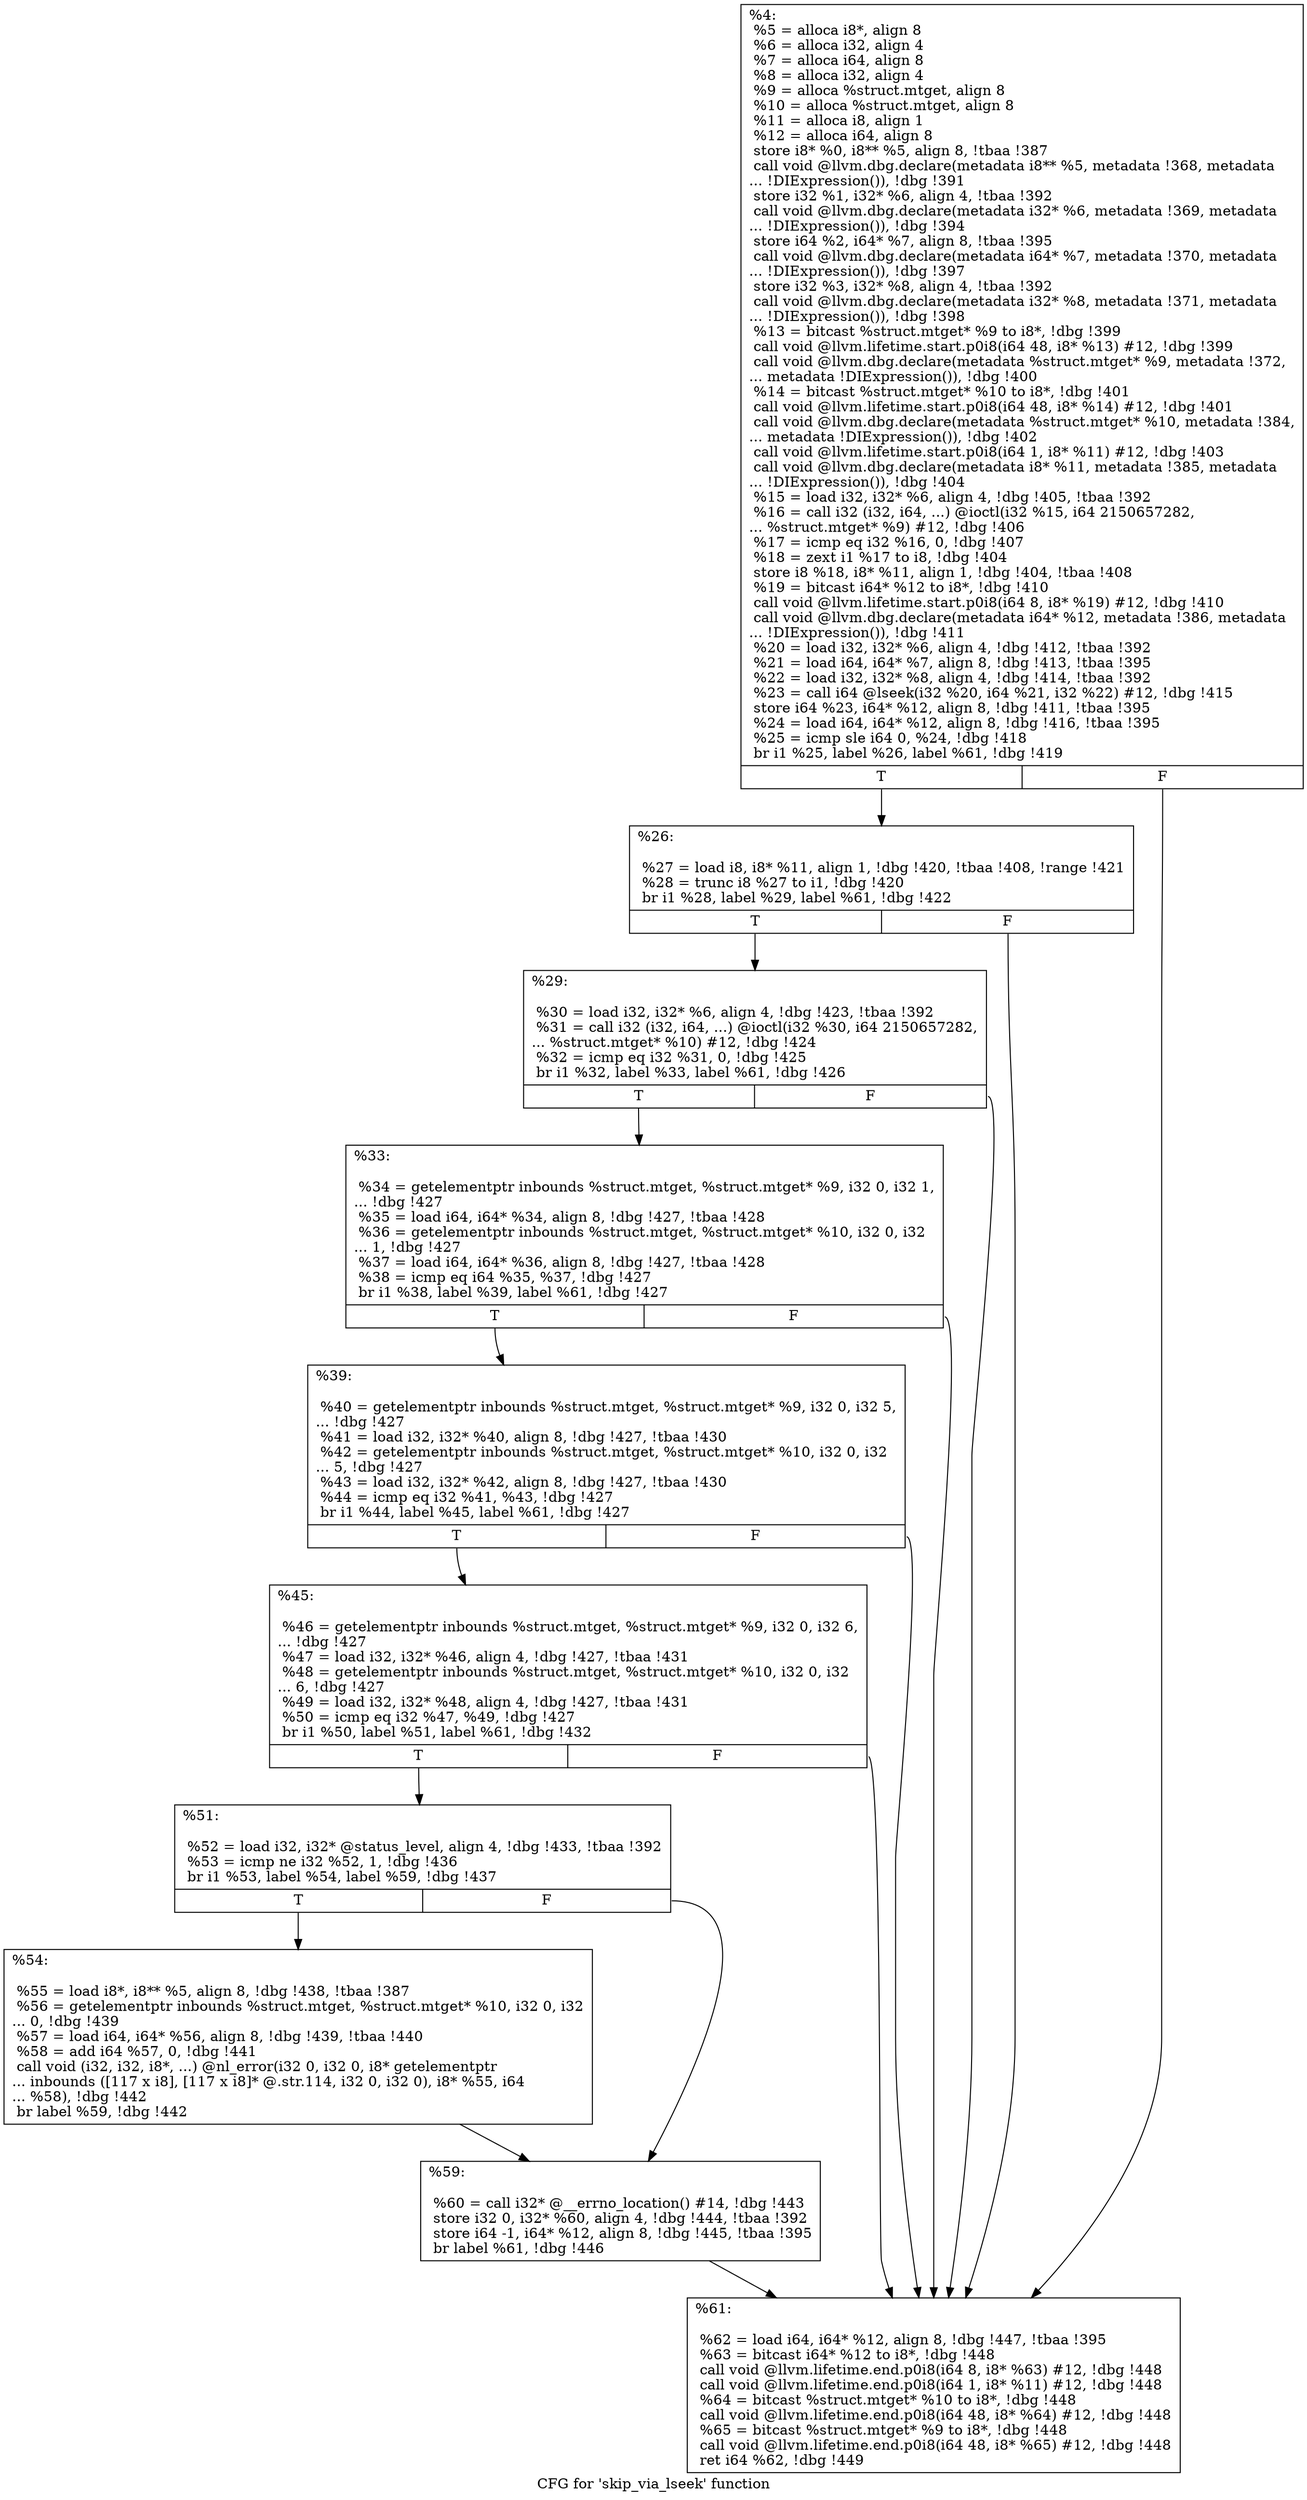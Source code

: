 digraph "CFG for 'skip_via_lseek' function" {
	label="CFG for 'skip_via_lseek' function";

	Node0x23fcbb0 [shape=record,label="{%4:\l  %5 = alloca i8*, align 8\l  %6 = alloca i32, align 4\l  %7 = alloca i64, align 8\l  %8 = alloca i32, align 4\l  %9 = alloca %struct.mtget, align 8\l  %10 = alloca %struct.mtget, align 8\l  %11 = alloca i8, align 1\l  %12 = alloca i64, align 8\l  store i8* %0, i8** %5, align 8, !tbaa !387\l  call void @llvm.dbg.declare(metadata i8** %5, metadata !368, metadata\l... !DIExpression()), !dbg !391\l  store i32 %1, i32* %6, align 4, !tbaa !392\l  call void @llvm.dbg.declare(metadata i32* %6, metadata !369, metadata\l... !DIExpression()), !dbg !394\l  store i64 %2, i64* %7, align 8, !tbaa !395\l  call void @llvm.dbg.declare(metadata i64* %7, metadata !370, metadata\l... !DIExpression()), !dbg !397\l  store i32 %3, i32* %8, align 4, !tbaa !392\l  call void @llvm.dbg.declare(metadata i32* %8, metadata !371, metadata\l... !DIExpression()), !dbg !398\l  %13 = bitcast %struct.mtget* %9 to i8*, !dbg !399\l  call void @llvm.lifetime.start.p0i8(i64 48, i8* %13) #12, !dbg !399\l  call void @llvm.dbg.declare(metadata %struct.mtget* %9, metadata !372,\l... metadata !DIExpression()), !dbg !400\l  %14 = bitcast %struct.mtget* %10 to i8*, !dbg !401\l  call void @llvm.lifetime.start.p0i8(i64 48, i8* %14) #12, !dbg !401\l  call void @llvm.dbg.declare(metadata %struct.mtget* %10, metadata !384,\l... metadata !DIExpression()), !dbg !402\l  call void @llvm.lifetime.start.p0i8(i64 1, i8* %11) #12, !dbg !403\l  call void @llvm.dbg.declare(metadata i8* %11, metadata !385, metadata\l... !DIExpression()), !dbg !404\l  %15 = load i32, i32* %6, align 4, !dbg !405, !tbaa !392\l  %16 = call i32 (i32, i64, ...) @ioctl(i32 %15, i64 2150657282,\l... %struct.mtget* %9) #12, !dbg !406\l  %17 = icmp eq i32 %16, 0, !dbg !407\l  %18 = zext i1 %17 to i8, !dbg !404\l  store i8 %18, i8* %11, align 1, !dbg !404, !tbaa !408\l  %19 = bitcast i64* %12 to i8*, !dbg !410\l  call void @llvm.lifetime.start.p0i8(i64 8, i8* %19) #12, !dbg !410\l  call void @llvm.dbg.declare(metadata i64* %12, metadata !386, metadata\l... !DIExpression()), !dbg !411\l  %20 = load i32, i32* %6, align 4, !dbg !412, !tbaa !392\l  %21 = load i64, i64* %7, align 8, !dbg !413, !tbaa !395\l  %22 = load i32, i32* %8, align 4, !dbg !414, !tbaa !392\l  %23 = call i64 @lseek(i32 %20, i64 %21, i32 %22) #12, !dbg !415\l  store i64 %23, i64* %12, align 8, !dbg !411, !tbaa !395\l  %24 = load i64, i64* %12, align 8, !dbg !416, !tbaa !395\l  %25 = icmp sle i64 0, %24, !dbg !418\l  br i1 %25, label %26, label %61, !dbg !419\l|{<s0>T|<s1>F}}"];
	Node0x23fcbb0:s0 -> Node0x23fcd10;
	Node0x23fcbb0:s1 -> Node0x23fcf90;
	Node0x23fcd10 [shape=record,label="{%26:\l\l  %27 = load i8, i8* %11, align 1, !dbg !420, !tbaa !408, !range !421\l  %28 = trunc i8 %27 to i1, !dbg !420\l  br i1 %28, label %29, label %61, !dbg !422\l|{<s0>T|<s1>F}}"];
	Node0x23fcd10:s0 -> Node0x23fcd60;
	Node0x23fcd10:s1 -> Node0x23fcf90;
	Node0x23fcd60 [shape=record,label="{%29:\l\l  %30 = load i32, i32* %6, align 4, !dbg !423, !tbaa !392\l  %31 = call i32 (i32, i64, ...) @ioctl(i32 %30, i64 2150657282,\l... %struct.mtget* %10) #12, !dbg !424\l  %32 = icmp eq i32 %31, 0, !dbg !425\l  br i1 %32, label %33, label %61, !dbg !426\l|{<s0>T|<s1>F}}"];
	Node0x23fcd60:s0 -> Node0x23fcdb0;
	Node0x23fcd60:s1 -> Node0x23fcf90;
	Node0x23fcdb0 [shape=record,label="{%33:\l\l  %34 = getelementptr inbounds %struct.mtget, %struct.mtget* %9, i32 0, i32 1,\l... !dbg !427\l  %35 = load i64, i64* %34, align 8, !dbg !427, !tbaa !428\l  %36 = getelementptr inbounds %struct.mtget, %struct.mtget* %10, i32 0, i32\l... 1, !dbg !427\l  %37 = load i64, i64* %36, align 8, !dbg !427, !tbaa !428\l  %38 = icmp eq i64 %35, %37, !dbg !427\l  br i1 %38, label %39, label %61, !dbg !427\l|{<s0>T|<s1>F}}"];
	Node0x23fcdb0:s0 -> Node0x23fce00;
	Node0x23fcdb0:s1 -> Node0x23fcf90;
	Node0x23fce00 [shape=record,label="{%39:\l\l  %40 = getelementptr inbounds %struct.mtget, %struct.mtget* %9, i32 0, i32 5,\l... !dbg !427\l  %41 = load i32, i32* %40, align 8, !dbg !427, !tbaa !430\l  %42 = getelementptr inbounds %struct.mtget, %struct.mtget* %10, i32 0, i32\l... 5, !dbg !427\l  %43 = load i32, i32* %42, align 8, !dbg !427, !tbaa !430\l  %44 = icmp eq i32 %41, %43, !dbg !427\l  br i1 %44, label %45, label %61, !dbg !427\l|{<s0>T|<s1>F}}"];
	Node0x23fce00:s0 -> Node0x23fce50;
	Node0x23fce00:s1 -> Node0x23fcf90;
	Node0x23fce50 [shape=record,label="{%45:\l\l  %46 = getelementptr inbounds %struct.mtget, %struct.mtget* %9, i32 0, i32 6,\l... !dbg !427\l  %47 = load i32, i32* %46, align 4, !dbg !427, !tbaa !431\l  %48 = getelementptr inbounds %struct.mtget, %struct.mtget* %10, i32 0, i32\l... 6, !dbg !427\l  %49 = load i32, i32* %48, align 4, !dbg !427, !tbaa !431\l  %50 = icmp eq i32 %47, %49, !dbg !427\l  br i1 %50, label %51, label %61, !dbg !432\l|{<s0>T|<s1>F}}"];
	Node0x23fce50:s0 -> Node0x23fcea0;
	Node0x23fce50:s1 -> Node0x23fcf90;
	Node0x23fcea0 [shape=record,label="{%51:\l\l  %52 = load i32, i32* @status_level, align 4, !dbg !433, !tbaa !392\l  %53 = icmp ne i32 %52, 1, !dbg !436\l  br i1 %53, label %54, label %59, !dbg !437\l|{<s0>T|<s1>F}}"];
	Node0x23fcea0:s0 -> Node0x23fcef0;
	Node0x23fcea0:s1 -> Node0x23fcf40;
	Node0x23fcef0 [shape=record,label="{%54:\l\l  %55 = load i8*, i8** %5, align 8, !dbg !438, !tbaa !387\l  %56 = getelementptr inbounds %struct.mtget, %struct.mtget* %10, i32 0, i32\l... 0, !dbg !439\l  %57 = load i64, i64* %56, align 8, !dbg !439, !tbaa !440\l  %58 = add i64 %57, 0, !dbg !441\l  call void (i32, i32, i8*, ...) @nl_error(i32 0, i32 0, i8* getelementptr\l... inbounds ([117 x i8], [117 x i8]* @.str.114, i32 0, i32 0), i8* %55, i64\l... %58), !dbg !442\l  br label %59, !dbg !442\l}"];
	Node0x23fcef0 -> Node0x23fcf40;
	Node0x23fcf40 [shape=record,label="{%59:\l\l  %60 = call i32* @__errno_location() #14, !dbg !443\l  store i32 0, i32* %60, align 4, !dbg !444, !tbaa !392\l  store i64 -1, i64* %12, align 8, !dbg !445, !tbaa !395\l  br label %61, !dbg !446\l}"];
	Node0x23fcf40 -> Node0x23fcf90;
	Node0x23fcf90 [shape=record,label="{%61:\l\l  %62 = load i64, i64* %12, align 8, !dbg !447, !tbaa !395\l  %63 = bitcast i64* %12 to i8*, !dbg !448\l  call void @llvm.lifetime.end.p0i8(i64 8, i8* %63) #12, !dbg !448\l  call void @llvm.lifetime.end.p0i8(i64 1, i8* %11) #12, !dbg !448\l  %64 = bitcast %struct.mtget* %10 to i8*, !dbg !448\l  call void @llvm.lifetime.end.p0i8(i64 48, i8* %64) #12, !dbg !448\l  %65 = bitcast %struct.mtget* %9 to i8*, !dbg !448\l  call void @llvm.lifetime.end.p0i8(i64 48, i8* %65) #12, !dbg !448\l  ret i64 %62, !dbg !449\l}"];
}
